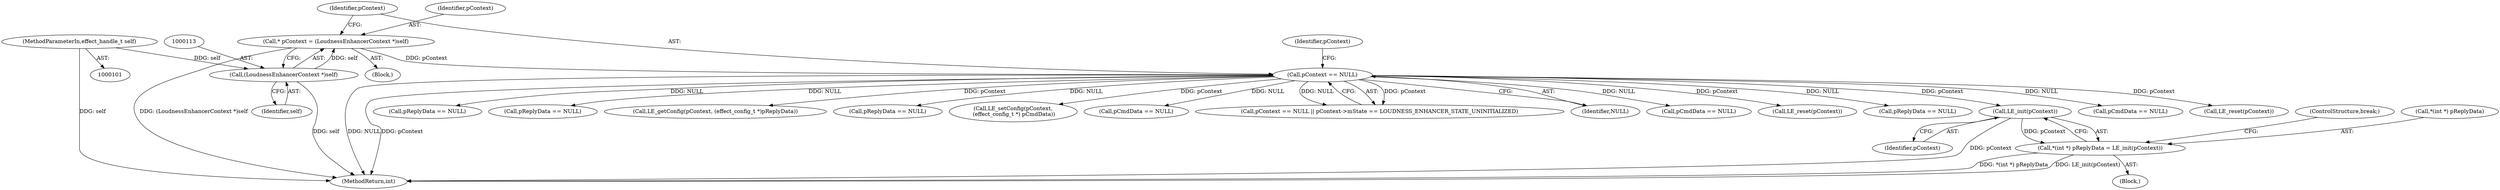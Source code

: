 digraph "0_Android_aeea52da00d210587fb3ed895de3d5f2e0264c88_3@pointer" {
"1000153" [label="(Call,LE_init(pContext))"];
"1000118" [label="(Call,pContext == NULL)"];
"1000110" [label="(Call,* pContext = (LoudnessEnhancerContext *)self)"];
"1000112" [label="(Call,(LoudnessEnhancerContext *)self)"];
"1000102" [label="(MethodParameterIn,effect_handle_t self)"];
"1000148" [label="(Call,*(int *) pReplyData = LE_init(pContext))"];
"1000424" [label="(Call,pCmdData == NULL)"];
"1000514" [label="(Call,LE_reset(pContext))"];
"1000154" [label="(Identifier,pContext)"];
"1000117" [label="(Call,pContext == NULL || pContext->mState == LOUDNESS_ENHANCER_STATE_UNINITIALIZED)"];
"1000119" [label="(Identifier,pContext)"];
"1000153" [label="(Call,LE_init(pContext))"];
"1000110" [label="(Call,* pContext = (LoudnessEnhancerContext *)self)"];
"1000108" [label="(Block,)"];
"1000539" [label="(MethodReturn,int)"];
"1000123" [label="(Identifier,pContext)"];
"1000118" [label="(Call,pContext == NULL)"];
"1000155" [label="(ControlStructure,break;)"];
"1000136" [label="(Call,pReplyData == NULL)"];
"1000258" [label="(Call,pReplyData == NULL)"];
"1000206" [label="(Call,LE_getConfig(pContext, (effect_config_t *)pReplyData))"];
"1000219" [label="(Call,pReplyData == NULL)"];
"1000111" [label="(Identifier,pContext)"];
"1000185" [label="(Call,LE_setConfig(pContext,\n (effect_config_t *) pCmdData))"];
"1000112" [label="(Call,(LoudnessEnhancerContext *)self)"];
"1000149" [label="(Call,*(int *) pReplyData)"];
"1000298" [label="(Call,pCmdData == NULL)"];
"1000102" [label="(MethodParameterIn,effect_handle_t self)"];
"1000132" [label="(Block,)"];
"1000120" [label="(Identifier,NULL)"];
"1000148" [label="(Call,*(int *) pReplyData = LE_init(pContext))"];
"1000114" [label="(Identifier,self)"];
"1000159" [label="(Call,pCmdData == NULL)"];
"1000213" [label="(Call,LE_reset(pContext))"];
"1000194" [label="(Call,pReplyData == NULL)"];
"1000153" -> "1000148"  [label="AST: "];
"1000153" -> "1000154"  [label="CFG: "];
"1000154" -> "1000153"  [label="AST: "];
"1000148" -> "1000153"  [label="CFG: "];
"1000153" -> "1000539"  [label="DDG: pContext"];
"1000153" -> "1000148"  [label="DDG: pContext"];
"1000118" -> "1000153"  [label="DDG: pContext"];
"1000118" -> "1000117"  [label="AST: "];
"1000118" -> "1000120"  [label="CFG: "];
"1000119" -> "1000118"  [label="AST: "];
"1000120" -> "1000118"  [label="AST: "];
"1000123" -> "1000118"  [label="CFG: "];
"1000117" -> "1000118"  [label="CFG: "];
"1000118" -> "1000539"  [label="DDG: NULL"];
"1000118" -> "1000539"  [label="DDG: pContext"];
"1000118" -> "1000117"  [label="DDG: pContext"];
"1000118" -> "1000117"  [label="DDG: NULL"];
"1000110" -> "1000118"  [label="DDG: pContext"];
"1000118" -> "1000136"  [label="DDG: NULL"];
"1000118" -> "1000159"  [label="DDG: NULL"];
"1000118" -> "1000185"  [label="DDG: pContext"];
"1000118" -> "1000194"  [label="DDG: NULL"];
"1000118" -> "1000206"  [label="DDG: pContext"];
"1000118" -> "1000213"  [label="DDG: pContext"];
"1000118" -> "1000219"  [label="DDG: NULL"];
"1000118" -> "1000258"  [label="DDG: NULL"];
"1000118" -> "1000298"  [label="DDG: NULL"];
"1000118" -> "1000424"  [label="DDG: NULL"];
"1000118" -> "1000514"  [label="DDG: pContext"];
"1000110" -> "1000108"  [label="AST: "];
"1000110" -> "1000112"  [label="CFG: "];
"1000111" -> "1000110"  [label="AST: "];
"1000112" -> "1000110"  [label="AST: "];
"1000119" -> "1000110"  [label="CFG: "];
"1000110" -> "1000539"  [label="DDG: (LoudnessEnhancerContext *)self"];
"1000112" -> "1000110"  [label="DDG: self"];
"1000112" -> "1000114"  [label="CFG: "];
"1000113" -> "1000112"  [label="AST: "];
"1000114" -> "1000112"  [label="AST: "];
"1000112" -> "1000539"  [label="DDG: self"];
"1000102" -> "1000112"  [label="DDG: self"];
"1000102" -> "1000101"  [label="AST: "];
"1000102" -> "1000539"  [label="DDG: self"];
"1000148" -> "1000132"  [label="AST: "];
"1000149" -> "1000148"  [label="AST: "];
"1000155" -> "1000148"  [label="CFG: "];
"1000148" -> "1000539"  [label="DDG: *(int *) pReplyData"];
"1000148" -> "1000539"  [label="DDG: LE_init(pContext)"];
}
